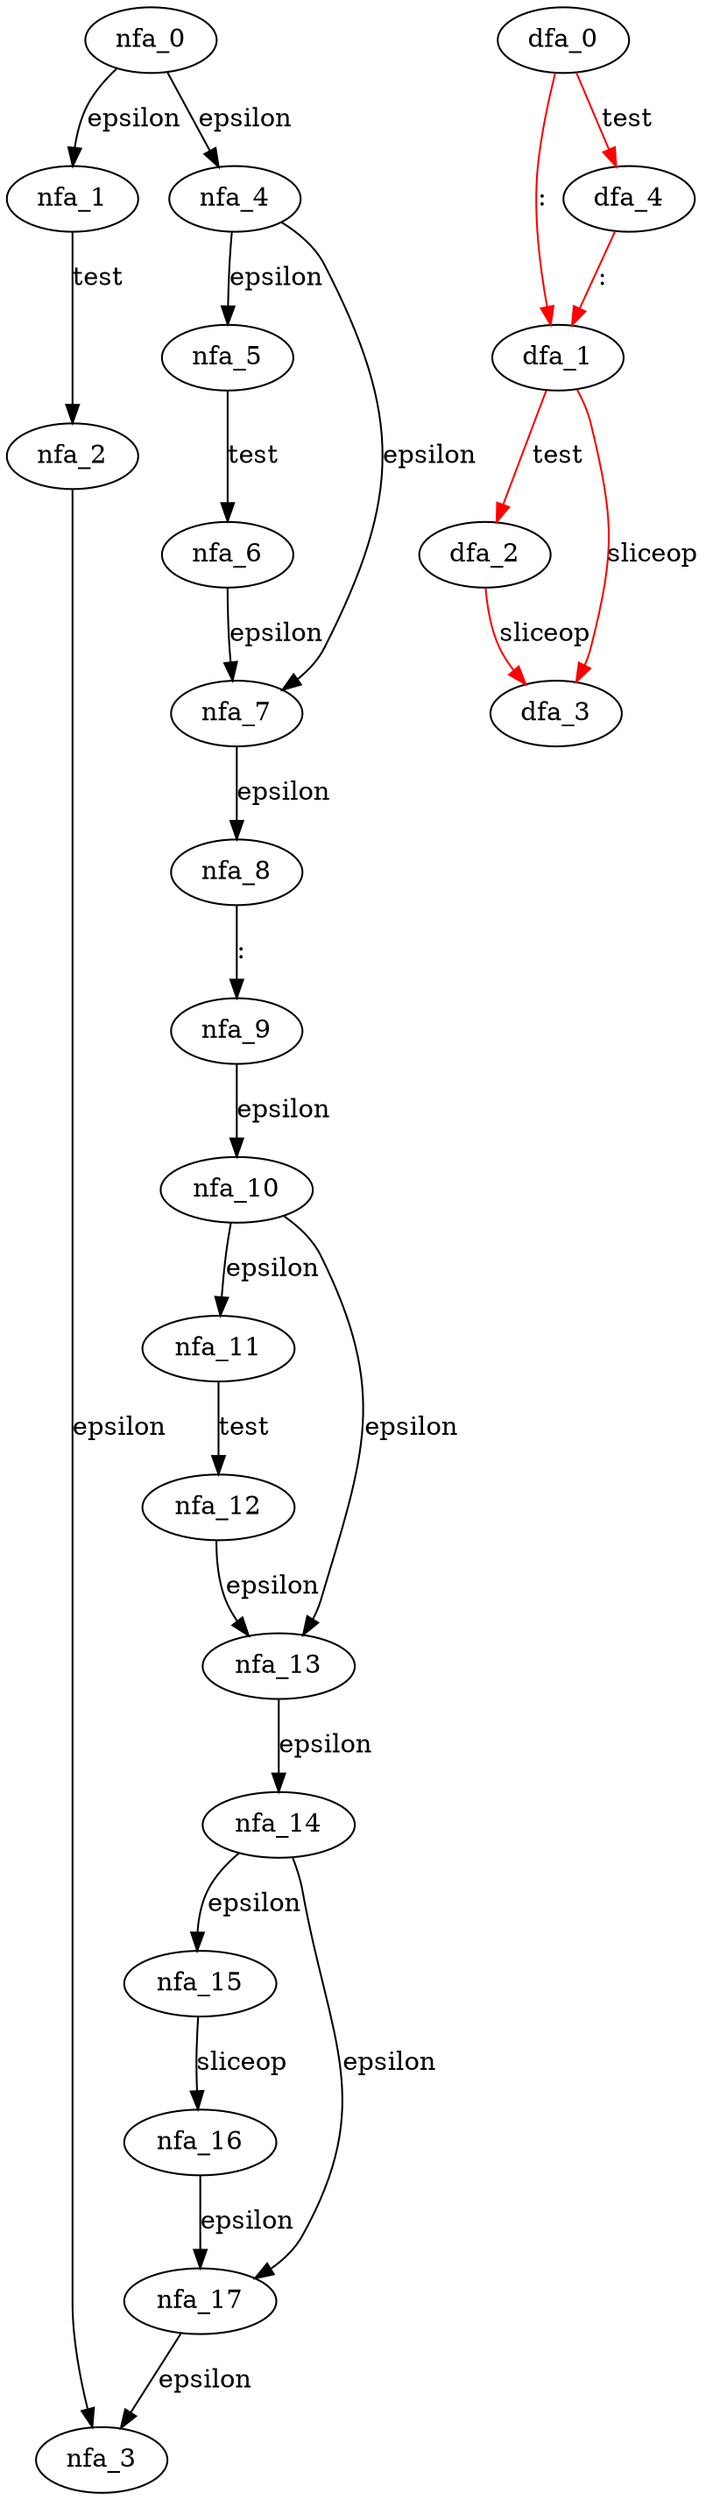digraph subscript {
 subgraph subscript_nfa {
  nfa_0->nfa_1[label=epsilon]
  nfa_1->nfa_2[label=test]
  nfa_2->nfa_3[label=epsilon]
  nfa_0->nfa_4[label=epsilon]
  nfa_4->nfa_5[label=epsilon]
  nfa_5->nfa_6[label=test]
  nfa_6->nfa_7[label=epsilon]
  nfa_7->nfa_8[label=epsilon]
  nfa_8->nfa_9[label=":"]
  nfa_9->nfa_10[label=epsilon]
  nfa_10->nfa_11[label=epsilon]
  nfa_11->nfa_12[label=test]
  nfa_12->nfa_13[label=epsilon]
  nfa_13->nfa_14[label=epsilon]
  nfa_14->nfa_15[label=epsilon]
  nfa_15->nfa_16[label=sliceop]
  nfa_16->nfa_17[label=epsilon]
  nfa_17->nfa_3[label=epsilon]
  nfa_14->nfa_17[label=epsilon]
  nfa_10->nfa_13[label=epsilon]
  nfa_4->nfa_7[label=epsilon]
  }
 subgraph subscript_dfa {
  dfa_0->dfa_1[label=":",color=red]
  dfa_1->dfa_2[label=test,color=red]
  dfa_2->dfa_3[label=sliceop,color=red]
  dfa_1->dfa_3[label=sliceop,color=red]
  dfa_0->dfa_4[label=test,color=red]
  dfa_4->dfa_1[label=":",color=red]
  }
}
